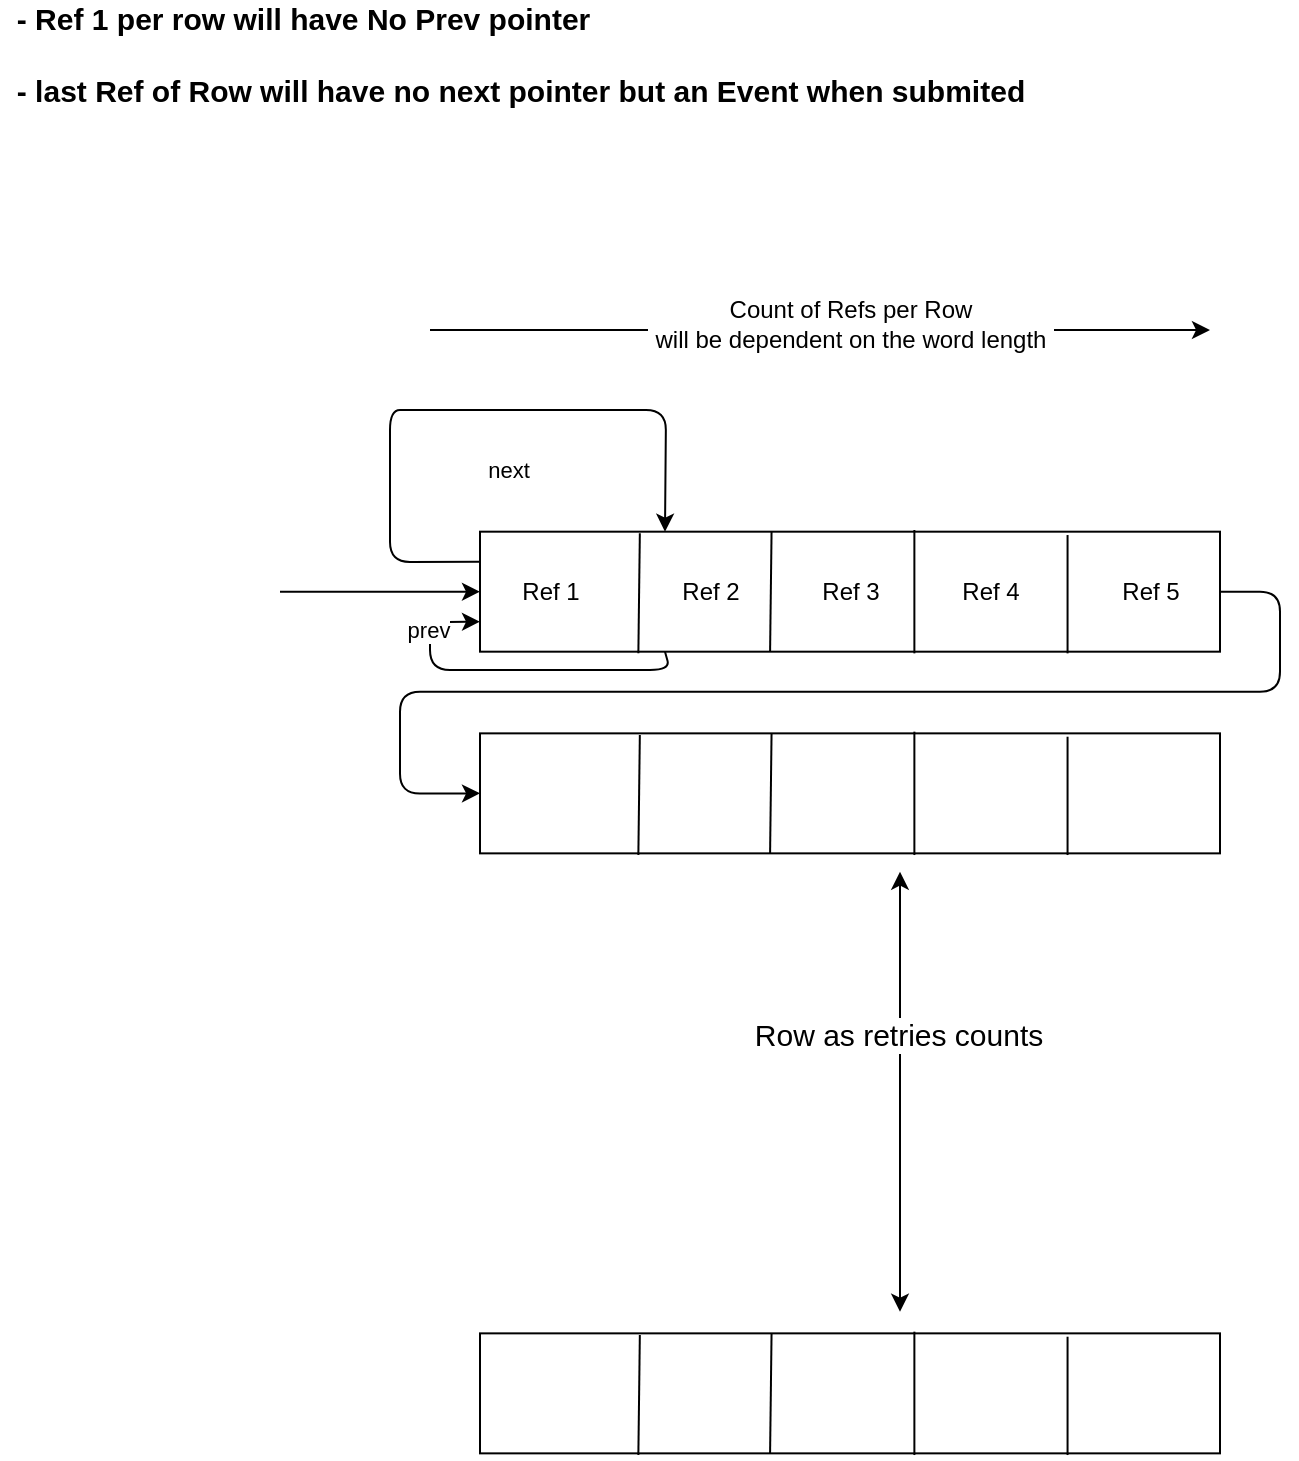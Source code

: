 <mxfile>
    <diagram id="vX1T96Cr-SFKYluDbYkq" name="Page-1">
        <mxGraphModel dx="995" dy="865" grid="1" gridSize="10" guides="1" tooltips="1" connect="1" arrows="1" fold="1" page="1" pageScale="1" pageWidth="850" pageHeight="1100" math="0" shadow="0">
            <root>
                <mxCell id="0"/>
                <mxCell id="1" parent="0"/>
                <mxCell id="27" style="edgeStyle=none;html=1;exitX=1;exitY=0.5;exitDx=0;exitDy=0;entryX=0;entryY=0.5;entryDx=0;entryDy=0;" edge="1" parent="1" source="11" target="16">
                    <mxGeometry relative="1" as="geometry">
                        <Array as="points">
                            <mxPoint x="660" y="333.84"/>
                            <mxPoint x="660" y="383.84"/>
                            <mxPoint x="220" y="383.84"/>
                            <mxPoint x="220" y="434.84"/>
                        </Array>
                    </mxGeometry>
                </mxCell>
                <mxCell id="11" value="" style="whiteSpace=wrap;html=1;" vertex="1" parent="1">
                    <mxGeometry x="260" y="303.84" width="370" height="60" as="geometry"/>
                </mxCell>
                <mxCell id="12" value="" style="endArrow=none;html=1;entryX=0.216;entryY=0.014;entryDx=0;entryDy=0;entryPerimeter=0;exitX=0.214;exitY=1.014;exitDx=0;exitDy=0;exitPerimeter=0;" edge="1" parent="1" source="11" target="11">
                    <mxGeometry width="50" height="50" relative="1" as="geometry">
                        <mxPoint x="490" y="433.84" as="sourcePoint"/>
                        <mxPoint x="540" y="383.84" as="targetPoint"/>
                    </mxGeometry>
                </mxCell>
                <mxCell id="13" value="" style="endArrow=none;html=1;entryX=0.394;entryY=0;entryDx=0;entryDy=0;entryPerimeter=0;exitX=0.392;exitY=1;exitDx=0;exitDy=0;exitPerimeter=0;" edge="1" parent="1" source="11" target="11">
                    <mxGeometry width="50" height="50" relative="1" as="geometry">
                        <mxPoint x="461" y="363.84" as="sourcePoint"/>
                        <mxPoint x="400" y="303.84" as="targetPoint"/>
                    </mxGeometry>
                </mxCell>
                <mxCell id="14" value="" style="endArrow=none;html=1;entryX=0.587;entryY=-0.014;entryDx=0;entryDy=0;entryPerimeter=0;exitX=0.587;exitY=1.014;exitDx=0;exitDy=0;exitPerimeter=0;" edge="1" parent="1" source="11" target="11">
                    <mxGeometry width="50" height="50" relative="1" as="geometry">
                        <mxPoint x="559" y="363.84" as="sourcePoint"/>
                        <mxPoint x="469.5" y="303.84" as="targetPoint"/>
                    </mxGeometry>
                </mxCell>
                <mxCell id="15" value="" style="endArrow=none;html=1;entryX=0.794;entryY=0.028;entryDx=0;entryDy=0;entryPerimeter=0;exitX=0.794;exitY=1.014;exitDx=0;exitDy=0;exitPerimeter=0;" edge="1" parent="1" source="11" target="11">
                    <mxGeometry width="50" height="50" relative="1" as="geometry">
                        <mxPoint x="665" y="363.84" as="sourcePoint"/>
                        <mxPoint x="610" y="304.68" as="targetPoint"/>
                    </mxGeometry>
                </mxCell>
                <mxCell id="16" value="" style="whiteSpace=wrap;html=1;" vertex="1" parent="1">
                    <mxGeometry x="260" y="404.68" width="370" height="60" as="geometry"/>
                </mxCell>
                <mxCell id="17" value="" style="endArrow=none;html=1;entryX=0.216;entryY=0.014;entryDx=0;entryDy=0;entryPerimeter=0;exitX=0.214;exitY=1.014;exitDx=0;exitDy=0;exitPerimeter=0;" edge="1" parent="1" source="16" target="16">
                    <mxGeometry width="50" height="50" relative="1" as="geometry">
                        <mxPoint x="490" y="534.68" as="sourcePoint"/>
                        <mxPoint x="540" y="484.68" as="targetPoint"/>
                    </mxGeometry>
                </mxCell>
                <mxCell id="18" value="" style="endArrow=none;html=1;entryX=0.394;entryY=0;entryDx=0;entryDy=0;entryPerimeter=0;exitX=0.392;exitY=1;exitDx=0;exitDy=0;exitPerimeter=0;" edge="1" parent="1" source="16" target="16">
                    <mxGeometry width="50" height="50" relative="1" as="geometry">
                        <mxPoint x="461" y="464.68" as="sourcePoint"/>
                        <mxPoint x="400" y="404.68" as="targetPoint"/>
                    </mxGeometry>
                </mxCell>
                <mxCell id="19" value="" style="endArrow=none;html=1;entryX=0.587;entryY=-0.014;entryDx=0;entryDy=0;entryPerimeter=0;exitX=0.587;exitY=1.014;exitDx=0;exitDy=0;exitPerimeter=0;" edge="1" parent="1" source="16" target="16">
                    <mxGeometry width="50" height="50" relative="1" as="geometry">
                        <mxPoint x="559" y="464.68" as="sourcePoint"/>
                        <mxPoint x="469.5" y="404.68" as="targetPoint"/>
                    </mxGeometry>
                </mxCell>
                <mxCell id="20" value="" style="endArrow=none;html=1;entryX=0.794;entryY=0.028;entryDx=0;entryDy=0;entryPerimeter=0;exitX=0.794;exitY=1.014;exitDx=0;exitDy=0;exitPerimeter=0;" edge="1" parent="1" source="16" target="16">
                    <mxGeometry width="50" height="50" relative="1" as="geometry">
                        <mxPoint x="665" y="464.68" as="sourcePoint"/>
                        <mxPoint x="610" y="405.52" as="targetPoint"/>
                    </mxGeometry>
                </mxCell>
                <mxCell id="21" value="" style="whiteSpace=wrap;html=1;" vertex="1" parent="1">
                    <mxGeometry x="260" y="704.68" width="370" height="60" as="geometry"/>
                </mxCell>
                <mxCell id="22" value="" style="endArrow=none;html=1;entryX=0.216;entryY=0.014;entryDx=0;entryDy=0;entryPerimeter=0;exitX=0.214;exitY=1.014;exitDx=0;exitDy=0;exitPerimeter=0;" edge="1" parent="1" source="21" target="21">
                    <mxGeometry width="50" height="50" relative="1" as="geometry">
                        <mxPoint x="490" y="834.68" as="sourcePoint"/>
                        <mxPoint x="540" y="784.68" as="targetPoint"/>
                    </mxGeometry>
                </mxCell>
                <mxCell id="23" value="" style="endArrow=none;html=1;entryX=0.394;entryY=0;entryDx=0;entryDy=0;entryPerimeter=0;exitX=0.392;exitY=1;exitDx=0;exitDy=0;exitPerimeter=0;" edge="1" parent="1" source="21" target="21">
                    <mxGeometry width="50" height="50" relative="1" as="geometry">
                        <mxPoint x="461" y="764.68" as="sourcePoint"/>
                        <mxPoint x="400" y="704.68" as="targetPoint"/>
                    </mxGeometry>
                </mxCell>
                <mxCell id="24" value="" style="endArrow=none;html=1;entryX=0.587;entryY=-0.014;entryDx=0;entryDy=0;entryPerimeter=0;exitX=0.587;exitY=1.014;exitDx=0;exitDy=0;exitPerimeter=0;" edge="1" parent="1" source="21" target="21">
                    <mxGeometry width="50" height="50" relative="1" as="geometry">
                        <mxPoint x="559" y="764.68" as="sourcePoint"/>
                        <mxPoint x="469.5" y="704.68" as="targetPoint"/>
                    </mxGeometry>
                </mxCell>
                <mxCell id="25" value="" style="endArrow=none;html=1;entryX=0.794;entryY=0.028;entryDx=0;entryDy=0;entryPerimeter=0;exitX=0.794;exitY=1.014;exitDx=0;exitDy=0;exitPerimeter=0;" edge="1" parent="1" source="21" target="21">
                    <mxGeometry width="50" height="50" relative="1" as="geometry">
                        <mxPoint x="665" y="764.68" as="sourcePoint"/>
                        <mxPoint x="610" y="705.52" as="targetPoint"/>
                    </mxGeometry>
                </mxCell>
                <mxCell id="26" value="" style="endArrow=classic;startArrow=classic;html=1;" edge="1" parent="1">
                    <mxGeometry width="50" height="50" relative="1" as="geometry">
                        <mxPoint x="470" y="693.84" as="sourcePoint"/>
                        <mxPoint x="470" y="473.84" as="targetPoint"/>
                    </mxGeometry>
                </mxCell>
                <mxCell id="49" value="Row as retries counts" style="edgeLabel;html=1;align=center;verticalAlign=middle;resizable=0;points=[];fontSize=15;" vertex="1" connectable="0" parent="26">
                    <mxGeometry x="0.254" y="1" relative="1" as="geometry">
                        <mxPoint y="-1" as="offset"/>
                    </mxGeometry>
                </mxCell>
                <mxCell id="28" value="" style="endArrow=classic;html=1;entryX=0;entryY=0.5;entryDx=0;entryDy=0;" edge="1" parent="1" target="11">
                    <mxGeometry width="50" height="50" relative="1" as="geometry">
                        <mxPoint x="160" y="333.84" as="sourcePoint"/>
                        <mxPoint x="180" y="283.84" as="targetPoint"/>
                    </mxGeometry>
                </mxCell>
                <mxCell id="31" style="edgeStyle=none;html=1;exitX=0.25;exitY=1;exitDx=0;exitDy=0;entryX=0;entryY=0.75;entryDx=0;entryDy=0;" edge="1" parent="1" source="11" target="11">
                    <mxGeometry relative="1" as="geometry">
                        <Array as="points">
                            <mxPoint x="355" y="373"/>
                            <mxPoint x="235" y="373"/>
                            <mxPoint x="235" y="349"/>
                        </Array>
                    </mxGeometry>
                </mxCell>
                <mxCell id="32" value="prev" style="edgeLabel;html=1;align=center;verticalAlign=middle;resizable=0;points=[];" vertex="1" connectable="0" parent="31">
                    <mxGeometry x="0.679" y="1" relative="1" as="geometry">
                        <mxPoint as="offset"/>
                    </mxGeometry>
                </mxCell>
                <mxCell id="33" style="edgeStyle=none;html=1;exitX=0;exitY=0.25;exitDx=0;exitDy=0;entryX=0.25;entryY=0;entryDx=0;entryDy=0;" edge="1" parent="1" source="11" target="11">
                    <mxGeometry relative="1" as="geometry">
                        <Array as="points">
                            <mxPoint x="215" y="319"/>
                            <mxPoint x="215" y="273"/>
                            <mxPoint x="215" y="243"/>
                            <mxPoint x="225" y="243"/>
                            <mxPoint x="260" y="243"/>
                            <mxPoint x="353" y="243"/>
                        </Array>
                    </mxGeometry>
                </mxCell>
                <mxCell id="34" value="next" style="edgeLabel;html=1;align=center;verticalAlign=middle;resizable=0;points=[];" vertex="1" connectable="0" parent="33">
                    <mxGeometry x="0.124" relative="1" as="geometry">
                        <mxPoint y="30" as="offset"/>
                    </mxGeometry>
                </mxCell>
                <mxCell id="37" value="Ref 1" style="text;html=1;resizable=0;autosize=1;align=center;verticalAlign=middle;points=[];fillColor=none;strokeColor=none;rounded=0;" vertex="1" parent="1">
                    <mxGeometry x="275" y="323.84" width="40" height="20" as="geometry"/>
                </mxCell>
                <mxCell id="38" value="Ref 2" style="text;html=1;resizable=0;autosize=1;align=center;verticalAlign=middle;points=[];fillColor=none;strokeColor=none;rounded=0;" vertex="1" parent="1">
                    <mxGeometry x="355" y="323.84" width="40" height="20" as="geometry"/>
                </mxCell>
                <mxCell id="39" value="Ref 3" style="text;html=1;resizable=0;autosize=1;align=center;verticalAlign=middle;points=[];fillColor=none;strokeColor=none;rounded=0;" vertex="1" parent="1">
                    <mxGeometry x="425" y="323.84" width="40" height="20" as="geometry"/>
                </mxCell>
                <mxCell id="40" value="Ref 4" style="text;html=1;resizable=0;autosize=1;align=center;verticalAlign=middle;points=[];fillColor=none;strokeColor=none;rounded=0;" vertex="1" parent="1">
                    <mxGeometry x="495" y="323.84" width="40" height="20" as="geometry"/>
                </mxCell>
                <mxCell id="41" value="Ref 5" style="text;html=1;resizable=0;autosize=1;align=center;verticalAlign=middle;points=[];fillColor=none;strokeColor=none;rounded=0;" vertex="1" parent="1">
                    <mxGeometry x="575" y="323.84" width="40" height="20" as="geometry"/>
                </mxCell>
                <mxCell id="42" value="" style="endArrow=classic;html=1;" edge="1" parent="1">
                    <mxGeometry width="50" height="50" relative="1" as="geometry">
                        <mxPoint x="235" y="203" as="sourcePoint"/>
                        <mxPoint x="625" y="203" as="targetPoint"/>
                    </mxGeometry>
                </mxCell>
                <mxCell id="44" value="&lt;span style=&quot;font-size: 12px&quot;&gt;Count of Refs per Row&lt;/span&gt;&lt;br style=&quot;font-size: 12px&quot;&gt;&lt;span style=&quot;font-size: 12px&quot;&gt;&amp;nbsp;will be dependent on the word length&amp;nbsp;&lt;/span&gt;" style="edgeLabel;html=1;align=center;verticalAlign=middle;resizable=0;points=[];" vertex="1" connectable="0" parent="42">
                    <mxGeometry x="-0.204" y="3" relative="1" as="geometry">
                        <mxPoint x="55" as="offset"/>
                    </mxGeometry>
                </mxCell>
                <mxCell id="48" value="&lt;div style=&quot;text-align: left ; font-size: 15px&quot;&gt;&lt;span&gt;&lt;font style=&quot;font-size: 15px&quot;&gt;&lt;b&gt;- Ref 1 per row will have No Prev pointer&amp;nbsp;&lt;/b&gt;&lt;/font&gt;&lt;/span&gt;&lt;/div&gt;&lt;div style=&quot;text-align: left ; font-size: 15px&quot;&gt;&lt;font style=&quot;font-size: 15px&quot;&gt;&lt;b&gt;&lt;br&gt;&lt;/b&gt;&lt;/font&gt;&lt;/div&gt;&lt;div style=&quot;text-align: left ; font-size: 15px&quot;&gt;&lt;span&gt;&lt;font style=&quot;font-size: 15px&quot;&gt;&lt;b&gt;- last Ref of Row will have no next pointer but an Event when submited&lt;/b&gt;&lt;/font&gt;&lt;/span&gt;&lt;/div&gt;" style="text;html=1;align=center;verticalAlign=middle;resizable=0;points=[];autosize=1;strokeColor=none;fillColor=none;" vertex="1" parent="1">
                    <mxGeometry x="20" y="40" width="520" height="50" as="geometry"/>
                </mxCell>
            </root>
        </mxGraphModel>
    </diagram>
</mxfile>